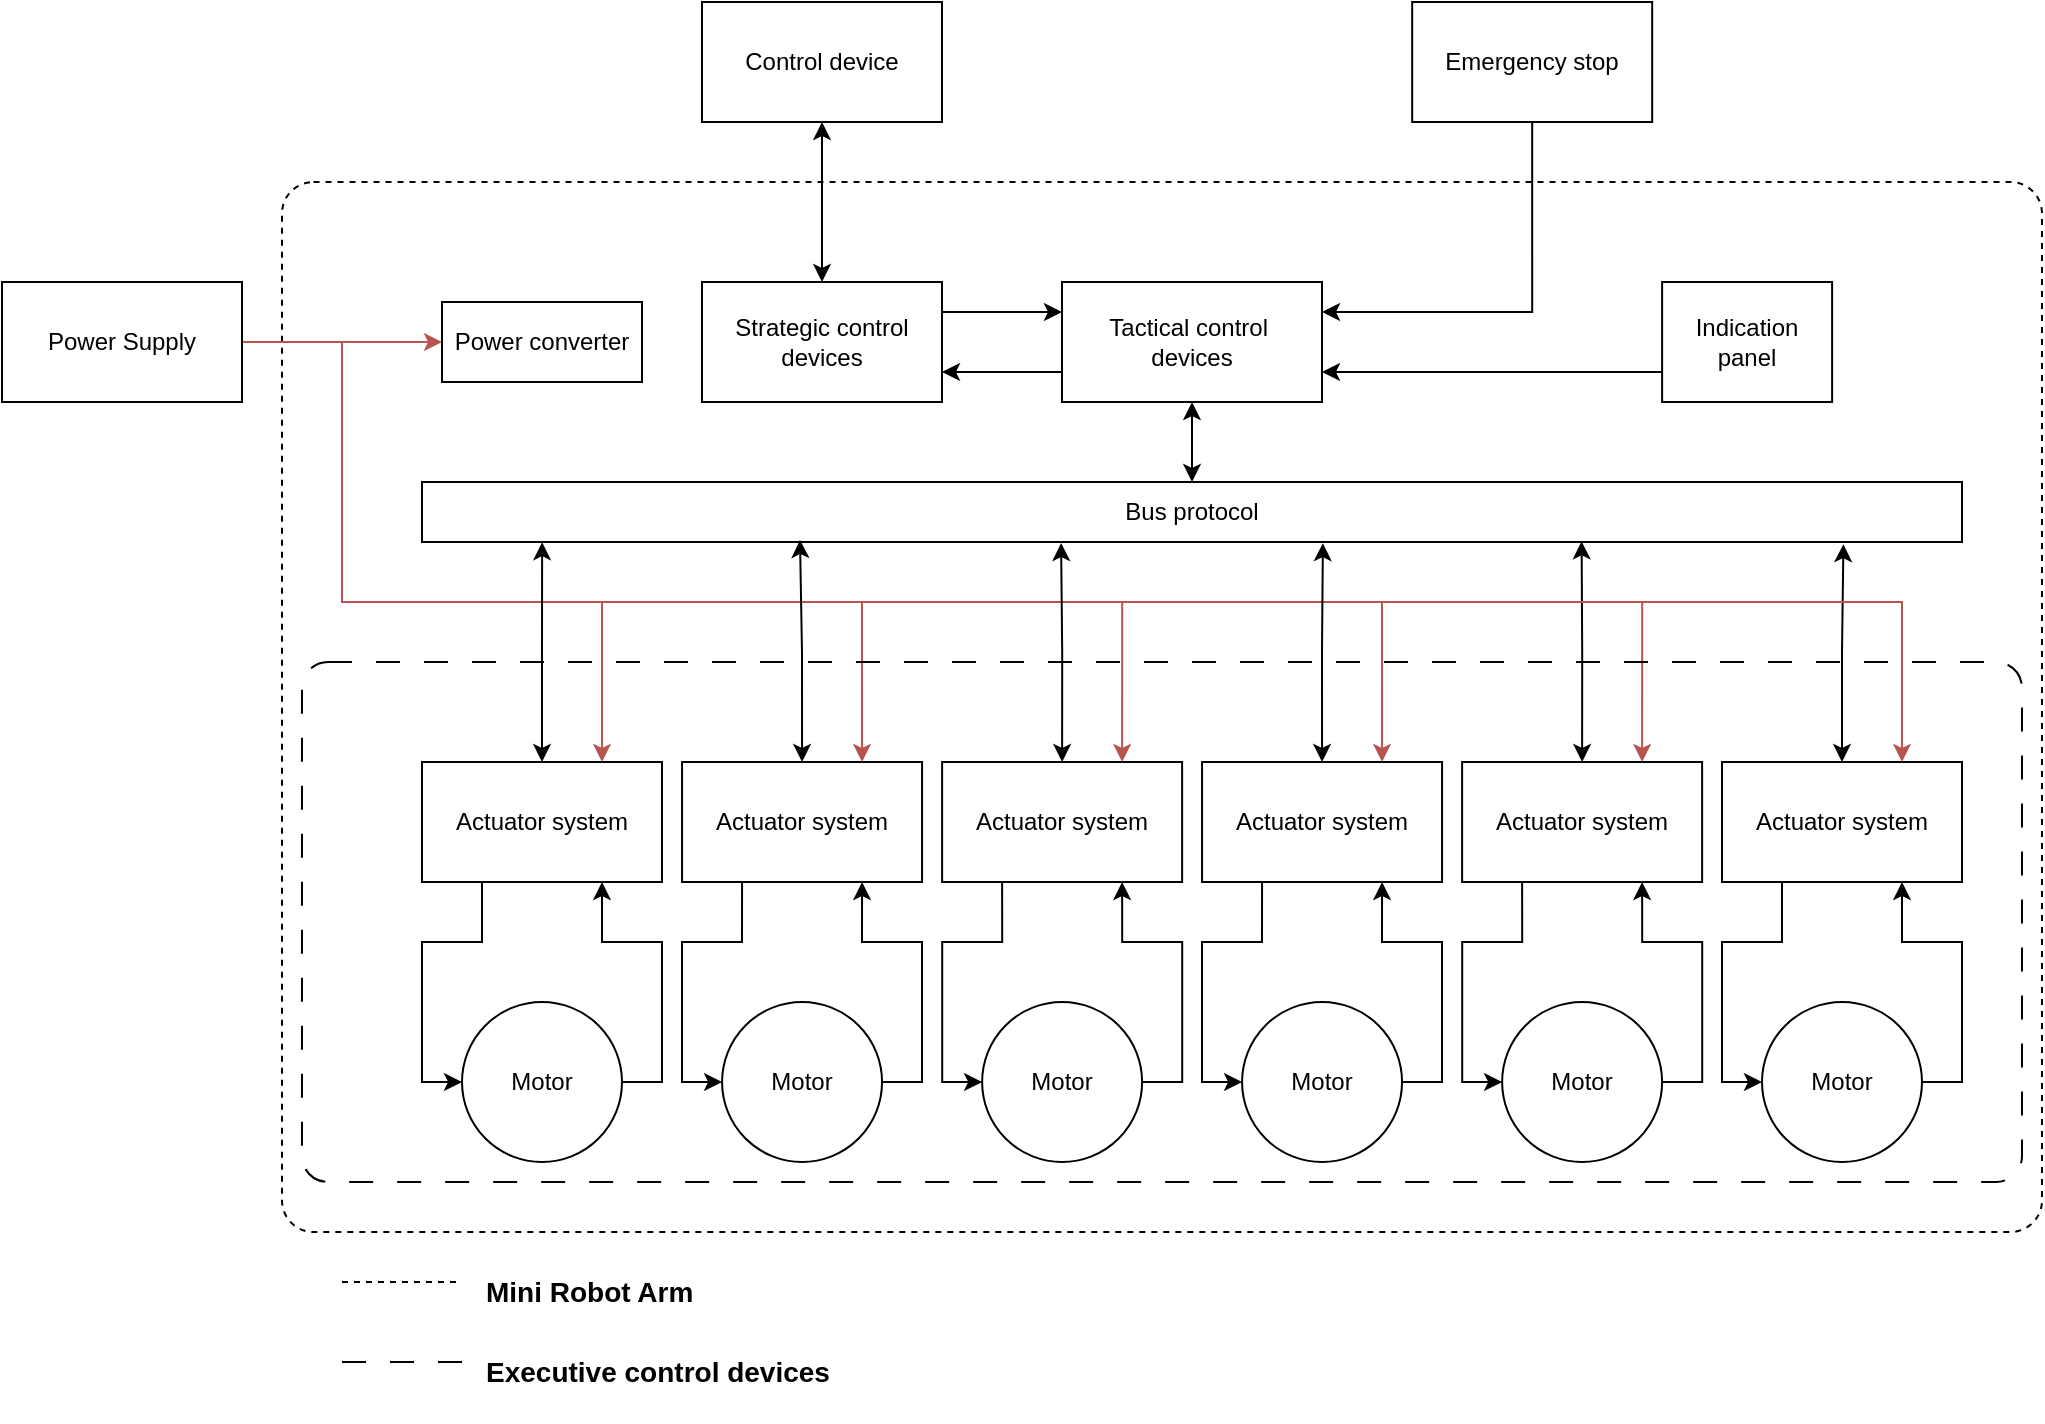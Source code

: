 <mxfile version="22.1.19" type="github">
  <diagram name="Page-1" id="clxEMwsv4-gXJVvuC8Vo">
    <mxGraphModel dx="1195" dy="635" grid="1" gridSize="10" guides="1" tooltips="1" connect="1" arrows="1" fold="1" page="1" pageScale="1" pageWidth="850" pageHeight="1100" math="0" shadow="0">
      <root>
        <mxCell id="0" />
        <mxCell id="1" parent="0" />
        <mxCell id="GHb1S6WIt9s_oIQN8Uci-96" value="" style="rounded=1;whiteSpace=wrap;html=1;fillColor=none;dashed=1;glass=0;arcSize=3;" parent="1" vertex="1">
          <mxGeometry x="470" y="110" width="880" height="525" as="geometry" />
        </mxCell>
        <mxCell id="GHb1S6WIt9s_oIQN8Uci-3" style="edgeStyle=orthogonalEdgeStyle;rounded=0;orthogonalLoop=1;jettySize=auto;html=1;exitX=0;exitY=0.75;exitDx=0;exitDy=0;entryX=1;entryY=0.75;entryDx=0;entryDy=0;" parent="1" source="GHb1S6WIt9s_oIQN8Uci-4" target="GHb1S6WIt9s_oIQN8Uci-7" edge="1">
          <mxGeometry relative="1" as="geometry" />
        </mxCell>
        <mxCell id="GHb1S6WIt9s_oIQN8Uci-81" style="edgeStyle=orthogonalEdgeStyle;rounded=0;orthogonalLoop=1;jettySize=auto;html=1;exitX=0.5;exitY=1;exitDx=0;exitDy=0;startArrow=classic;startFill=1;" parent="1" source="GHb1S6WIt9s_oIQN8Uci-4" target="GHb1S6WIt9s_oIQN8Uci-66" edge="1">
          <mxGeometry relative="1" as="geometry" />
        </mxCell>
        <mxCell id="GHb1S6WIt9s_oIQN8Uci-87" style="edgeStyle=orthogonalEdgeStyle;rounded=0;orthogonalLoop=1;jettySize=auto;html=1;exitX=1;exitY=0.25;exitDx=0;exitDy=0;entryX=0.5;entryY=1;entryDx=0;entryDy=0;startArrow=classic;startFill=1;endArrow=none;endFill=0;" parent="1" source="GHb1S6WIt9s_oIQN8Uci-4" target="GHb1S6WIt9s_oIQN8Uci-82" edge="1">
          <mxGeometry relative="1" as="geometry">
            <mxPoint x="1020" y="190" as="targetPoint" />
          </mxGeometry>
        </mxCell>
        <mxCell id="GHb1S6WIt9s_oIQN8Uci-4" value="&lt;div&gt;Tactical control&amp;nbsp;&lt;/div&gt;&lt;div&gt;devices&lt;/div&gt;" style="rounded=0;whiteSpace=wrap;html=1;" parent="1" vertex="1">
          <mxGeometry x="860" y="160" width="130" height="60" as="geometry" />
        </mxCell>
        <mxCell id="GHb1S6WIt9s_oIQN8Uci-100" style="edgeStyle=orthogonalEdgeStyle;rounded=0;orthogonalLoop=1;jettySize=auto;html=1;exitX=0;exitY=0.75;exitDx=0;exitDy=0;entryX=1;entryY=0.75;entryDx=0;entryDy=0;" parent="1" source="GHb1S6WIt9s_oIQN8Uci-5" target="GHb1S6WIt9s_oIQN8Uci-4" edge="1">
          <mxGeometry relative="1" as="geometry" />
        </mxCell>
        <mxCell id="GHb1S6WIt9s_oIQN8Uci-5" value="Indication panel" style="rounded=0;whiteSpace=wrap;html=1;" parent="1" vertex="1">
          <mxGeometry x="1160.06" y="160" width="85" height="60" as="geometry" />
        </mxCell>
        <mxCell id="GHb1S6WIt9s_oIQN8Uci-6" style="edgeStyle=orthogonalEdgeStyle;rounded=0;orthogonalLoop=1;jettySize=auto;html=1;exitX=1;exitY=0.25;exitDx=0;exitDy=0;entryX=0;entryY=0.25;entryDx=0;entryDy=0;" parent="1" source="GHb1S6WIt9s_oIQN8Uci-7" target="GHb1S6WIt9s_oIQN8Uci-4" edge="1">
          <mxGeometry relative="1" as="geometry" />
        </mxCell>
        <mxCell id="GHb1S6WIt9s_oIQN8Uci-7" value="Strategic control devices" style="rounded=0;whiteSpace=wrap;html=1;" parent="1" vertex="1">
          <mxGeometry x="680" y="160" width="120" height="60" as="geometry" />
        </mxCell>
        <mxCell id="GHb1S6WIt9s_oIQN8Uci-11" style="edgeStyle=orthogonalEdgeStyle;rounded=0;orthogonalLoop=1;jettySize=auto;html=1;exitX=0.25;exitY=1;exitDx=0;exitDy=0;entryX=0;entryY=0.5;entryDx=0;entryDy=0;" parent="1" source="GHb1S6WIt9s_oIQN8Uci-9" target="GHb1S6WIt9s_oIQN8Uci-10" edge="1">
          <mxGeometry relative="1" as="geometry" />
        </mxCell>
        <mxCell id="GHb1S6WIt9s_oIQN8Uci-9" value="Actuator system" style="rounded=0;whiteSpace=wrap;html=1;" parent="1" vertex="1">
          <mxGeometry x="540" y="400" width="120" height="60" as="geometry" />
        </mxCell>
        <mxCell id="GHb1S6WIt9s_oIQN8Uci-12" style="edgeStyle=orthogonalEdgeStyle;rounded=0;orthogonalLoop=1;jettySize=auto;html=1;exitX=1;exitY=0.5;exitDx=0;exitDy=0;entryX=0.75;entryY=1;entryDx=0;entryDy=0;" parent="1" source="GHb1S6WIt9s_oIQN8Uci-10" target="GHb1S6WIt9s_oIQN8Uci-9" edge="1">
          <mxGeometry relative="1" as="geometry" />
        </mxCell>
        <mxCell id="GHb1S6WIt9s_oIQN8Uci-10" value="Motor" style="ellipse;whiteSpace=wrap;html=1;aspect=fixed;" parent="1" vertex="1">
          <mxGeometry x="560" y="520" width="80" height="80" as="geometry" />
        </mxCell>
        <mxCell id="GHb1S6WIt9s_oIQN8Uci-17" style="edgeStyle=orthogonalEdgeStyle;rounded=0;orthogonalLoop=1;jettySize=auto;html=1;exitX=0.25;exitY=1;exitDx=0;exitDy=0;entryX=0;entryY=0.5;entryDx=0;entryDy=0;" parent="1" source="GHb1S6WIt9s_oIQN8Uci-18" target="GHb1S6WIt9s_oIQN8Uci-20" edge="1">
          <mxGeometry relative="1" as="geometry" />
        </mxCell>
        <mxCell id="GHb1S6WIt9s_oIQN8Uci-18" value="Actuator system" style="rounded=0;whiteSpace=wrap;html=1;" parent="1" vertex="1">
          <mxGeometry x="670.03" y="400" width="120" height="60" as="geometry" />
        </mxCell>
        <mxCell id="GHb1S6WIt9s_oIQN8Uci-19" style="edgeStyle=orthogonalEdgeStyle;rounded=0;orthogonalLoop=1;jettySize=auto;html=1;exitX=1;exitY=0.5;exitDx=0;exitDy=0;entryX=0.75;entryY=1;entryDx=0;entryDy=0;" parent="1" source="GHb1S6WIt9s_oIQN8Uci-20" target="GHb1S6WIt9s_oIQN8Uci-18" edge="1">
          <mxGeometry relative="1" as="geometry" />
        </mxCell>
        <mxCell id="GHb1S6WIt9s_oIQN8Uci-20" value="Motor" style="ellipse;whiteSpace=wrap;html=1;aspect=fixed;" parent="1" vertex="1">
          <mxGeometry x="690.03" y="520" width="80" height="80" as="geometry" />
        </mxCell>
        <mxCell id="GHb1S6WIt9s_oIQN8Uci-21" style="edgeStyle=orthogonalEdgeStyle;rounded=0;orthogonalLoop=1;jettySize=auto;html=1;exitX=0.25;exitY=1;exitDx=0;exitDy=0;entryX=0;entryY=0.5;entryDx=0;entryDy=0;" parent="1" source="GHb1S6WIt9s_oIQN8Uci-22" target="GHb1S6WIt9s_oIQN8Uci-24" edge="1">
          <mxGeometry relative="1" as="geometry" />
        </mxCell>
        <mxCell id="GHb1S6WIt9s_oIQN8Uci-22" value="Actuator system" style="rounded=0;whiteSpace=wrap;html=1;" parent="1" vertex="1">
          <mxGeometry x="800.06" y="400" width="120" height="60" as="geometry" />
        </mxCell>
        <mxCell id="GHb1S6WIt9s_oIQN8Uci-23" style="edgeStyle=orthogonalEdgeStyle;rounded=0;orthogonalLoop=1;jettySize=auto;html=1;exitX=1;exitY=0.5;exitDx=0;exitDy=0;entryX=0.75;entryY=1;entryDx=0;entryDy=0;" parent="1" source="GHb1S6WIt9s_oIQN8Uci-24" target="GHb1S6WIt9s_oIQN8Uci-22" edge="1">
          <mxGeometry relative="1" as="geometry" />
        </mxCell>
        <mxCell id="GHb1S6WIt9s_oIQN8Uci-24" value="Motor" style="ellipse;whiteSpace=wrap;html=1;aspect=fixed;" parent="1" vertex="1">
          <mxGeometry x="820.06" y="520" width="80" height="80" as="geometry" />
        </mxCell>
        <mxCell id="GHb1S6WIt9s_oIQN8Uci-46" style="edgeStyle=orthogonalEdgeStyle;rounded=0;orthogonalLoop=1;jettySize=auto;html=1;exitX=0.25;exitY=1;exitDx=0;exitDy=0;entryX=0;entryY=0.5;entryDx=0;entryDy=0;" parent="1" source="GHb1S6WIt9s_oIQN8Uci-47" target="GHb1S6WIt9s_oIQN8Uci-49" edge="1">
          <mxGeometry relative="1" as="geometry" />
        </mxCell>
        <mxCell id="GHb1S6WIt9s_oIQN8Uci-47" value="Actuator system" style="rounded=0;whiteSpace=wrap;html=1;" parent="1" vertex="1">
          <mxGeometry x="930.03" y="400" width="120" height="60" as="geometry" />
        </mxCell>
        <mxCell id="GHb1S6WIt9s_oIQN8Uci-48" style="edgeStyle=orthogonalEdgeStyle;rounded=0;orthogonalLoop=1;jettySize=auto;html=1;exitX=1;exitY=0.5;exitDx=0;exitDy=0;entryX=0.75;entryY=1;entryDx=0;entryDy=0;" parent="1" source="GHb1S6WIt9s_oIQN8Uci-49" target="GHb1S6WIt9s_oIQN8Uci-47" edge="1">
          <mxGeometry relative="1" as="geometry" />
        </mxCell>
        <mxCell id="GHb1S6WIt9s_oIQN8Uci-49" value="Motor" style="ellipse;whiteSpace=wrap;html=1;aspect=fixed;" parent="1" vertex="1">
          <mxGeometry x="950.03" y="520" width="80" height="80" as="geometry" />
        </mxCell>
        <mxCell id="GHb1S6WIt9s_oIQN8Uci-50" style="edgeStyle=orthogonalEdgeStyle;rounded=0;orthogonalLoop=1;jettySize=auto;html=1;exitX=0.25;exitY=1;exitDx=0;exitDy=0;entryX=0;entryY=0.5;entryDx=0;entryDy=0;" parent="1" source="GHb1S6WIt9s_oIQN8Uci-51" target="GHb1S6WIt9s_oIQN8Uci-53" edge="1">
          <mxGeometry relative="1" as="geometry" />
        </mxCell>
        <mxCell id="GHb1S6WIt9s_oIQN8Uci-73" style="edgeStyle=orthogonalEdgeStyle;rounded=0;orthogonalLoop=1;jettySize=auto;html=1;exitX=0.5;exitY=0;exitDx=0;exitDy=0;entryX=0.753;entryY=0.989;entryDx=0;entryDy=0;entryPerimeter=0;startArrow=classic;startFill=1;" parent="1" source="GHb1S6WIt9s_oIQN8Uci-51" target="GHb1S6WIt9s_oIQN8Uci-66" edge="1">
          <mxGeometry relative="1" as="geometry">
            <mxPoint x="1120" y="290" as="targetPoint" />
          </mxGeometry>
        </mxCell>
        <mxCell id="GHb1S6WIt9s_oIQN8Uci-51" value="Actuator system" style="rounded=0;whiteSpace=wrap;html=1;" parent="1" vertex="1">
          <mxGeometry x="1060.06" y="400" width="120" height="60" as="geometry" />
        </mxCell>
        <mxCell id="GHb1S6WIt9s_oIQN8Uci-52" style="edgeStyle=orthogonalEdgeStyle;rounded=0;orthogonalLoop=1;jettySize=auto;html=1;exitX=1;exitY=0.5;exitDx=0;exitDy=0;entryX=0.75;entryY=1;entryDx=0;entryDy=0;" parent="1" source="GHb1S6WIt9s_oIQN8Uci-53" target="GHb1S6WIt9s_oIQN8Uci-51" edge="1">
          <mxGeometry relative="1" as="geometry" />
        </mxCell>
        <mxCell id="GHb1S6WIt9s_oIQN8Uci-53" value="Motor" style="ellipse;whiteSpace=wrap;html=1;aspect=fixed;" parent="1" vertex="1">
          <mxGeometry x="1080.06" y="520" width="80" height="80" as="geometry" />
        </mxCell>
        <mxCell id="GHb1S6WIt9s_oIQN8Uci-54" style="edgeStyle=orthogonalEdgeStyle;rounded=0;orthogonalLoop=1;jettySize=auto;html=1;exitX=0.25;exitY=1;exitDx=0;exitDy=0;entryX=0;entryY=0.5;entryDx=0;entryDy=0;" parent="1" source="GHb1S6WIt9s_oIQN8Uci-55" target="GHb1S6WIt9s_oIQN8Uci-57" edge="1">
          <mxGeometry relative="1" as="geometry" />
        </mxCell>
        <mxCell id="GHb1S6WIt9s_oIQN8Uci-74" style="edgeStyle=orthogonalEdgeStyle;rounded=0;orthogonalLoop=1;jettySize=auto;html=1;exitX=0.5;exitY=0;exitDx=0;exitDy=0;entryX=0.923;entryY=1.037;entryDx=0;entryDy=0;entryPerimeter=0;startArrow=classic;startFill=1;" parent="1" source="GHb1S6WIt9s_oIQN8Uci-55" target="GHb1S6WIt9s_oIQN8Uci-66" edge="1">
          <mxGeometry relative="1" as="geometry">
            <mxPoint x="1249.577" y="375.5" as="targetPoint" />
          </mxGeometry>
        </mxCell>
        <mxCell id="GHb1S6WIt9s_oIQN8Uci-55" value="Actuator system" style="rounded=0;whiteSpace=wrap;html=1;" parent="1" vertex="1">
          <mxGeometry x="1190" y="400" width="120" height="60" as="geometry" />
        </mxCell>
        <mxCell id="GHb1S6WIt9s_oIQN8Uci-56" style="edgeStyle=orthogonalEdgeStyle;rounded=0;orthogonalLoop=1;jettySize=auto;html=1;exitX=1;exitY=0.5;exitDx=0;exitDy=0;entryX=0.75;entryY=1;entryDx=0;entryDy=0;" parent="1" source="GHb1S6WIt9s_oIQN8Uci-57" target="GHb1S6WIt9s_oIQN8Uci-55" edge="1">
          <mxGeometry relative="1" as="geometry" />
        </mxCell>
        <mxCell id="GHb1S6WIt9s_oIQN8Uci-57" value="Motor" style="ellipse;whiteSpace=wrap;html=1;aspect=fixed;" parent="1" vertex="1">
          <mxGeometry x="1210" y="520" width="80" height="80" as="geometry" />
        </mxCell>
        <mxCell id="GHb1S6WIt9s_oIQN8Uci-61" value="&amp;nbsp;" style="text;whiteSpace=wrap;html=1;" parent="1" vertex="1">
          <mxGeometry x="550" y="310" width="40" height="40" as="geometry" />
        </mxCell>
        <mxCell id="GHb1S6WIt9s_oIQN8Uci-63" style="edgeStyle=orthogonalEdgeStyle;rounded=0;orthogonalLoop=1;jettySize=auto;html=1;exitX=1;exitY=0.5;exitDx=0;exitDy=0;entryX=0;entryY=0.5;entryDx=0;entryDy=0;fillColor=#f8cecc;strokeColor=#b85450;" parent="1" source="GHb1S6WIt9s_oIQN8Uci-62" target="GHb1S6WIt9s_oIQN8Uci-65" edge="1">
          <mxGeometry relative="1" as="geometry">
            <mxPoint x="570" y="190" as="targetPoint" />
            <Array as="points">
              <mxPoint x="510" y="190" />
              <mxPoint x="510" y="190" />
            </Array>
          </mxGeometry>
        </mxCell>
        <mxCell id="GHb1S6WIt9s_oIQN8Uci-75" style="edgeStyle=orthogonalEdgeStyle;rounded=0;orthogonalLoop=1;jettySize=auto;html=1;exitX=1;exitY=0.5;exitDx=0;exitDy=0;entryX=0.75;entryY=0;entryDx=0;entryDy=0;fillColor=#f8cecc;strokeColor=#b85450;" parent="1" source="GHb1S6WIt9s_oIQN8Uci-62" target="GHb1S6WIt9s_oIQN8Uci-9" edge="1">
          <mxGeometry relative="1" as="geometry">
            <Array as="points">
              <mxPoint x="500" y="190" />
              <mxPoint x="500" y="320" />
              <mxPoint x="630" y="320" />
            </Array>
          </mxGeometry>
        </mxCell>
        <mxCell id="GHb1S6WIt9s_oIQN8Uci-76" style="edgeStyle=orthogonalEdgeStyle;rounded=0;orthogonalLoop=1;jettySize=auto;html=1;exitX=1;exitY=0.5;exitDx=0;exitDy=0;entryX=0.75;entryY=0;entryDx=0;entryDy=0;fillColor=#f8cecc;strokeColor=#b85450;" parent="1" source="GHb1S6WIt9s_oIQN8Uci-62" target="GHb1S6WIt9s_oIQN8Uci-18" edge="1">
          <mxGeometry relative="1" as="geometry">
            <Array as="points">
              <mxPoint x="500" y="190" />
              <mxPoint x="500" y="320" />
              <mxPoint x="760" y="320" />
            </Array>
          </mxGeometry>
        </mxCell>
        <mxCell id="GHb1S6WIt9s_oIQN8Uci-77" style="edgeStyle=orthogonalEdgeStyle;rounded=0;orthogonalLoop=1;jettySize=auto;html=1;exitX=1;exitY=0.5;exitDx=0;exitDy=0;entryX=0.75;entryY=0;entryDx=0;entryDy=0;fillColor=#f8cecc;strokeColor=#b85450;" parent="1" source="GHb1S6WIt9s_oIQN8Uci-62" target="GHb1S6WIt9s_oIQN8Uci-22" edge="1">
          <mxGeometry relative="1" as="geometry">
            <Array as="points">
              <mxPoint x="500" y="190" />
              <mxPoint x="500" y="320" />
              <mxPoint x="890" y="320" />
            </Array>
          </mxGeometry>
        </mxCell>
        <mxCell id="GHb1S6WIt9s_oIQN8Uci-78" style="edgeStyle=orthogonalEdgeStyle;rounded=0;orthogonalLoop=1;jettySize=auto;html=1;exitX=1;exitY=0.5;exitDx=0;exitDy=0;entryX=0.75;entryY=0;entryDx=0;entryDy=0;fillColor=#f8cecc;strokeColor=#b85450;" parent="1" source="GHb1S6WIt9s_oIQN8Uci-62" target="GHb1S6WIt9s_oIQN8Uci-47" edge="1">
          <mxGeometry relative="1" as="geometry">
            <Array as="points">
              <mxPoint x="500" y="190" />
              <mxPoint x="500" y="320" />
              <mxPoint x="1020" y="320" />
            </Array>
          </mxGeometry>
        </mxCell>
        <mxCell id="GHb1S6WIt9s_oIQN8Uci-79" style="edgeStyle=orthogonalEdgeStyle;rounded=0;orthogonalLoop=1;jettySize=auto;html=1;exitX=1;exitY=0.5;exitDx=0;exitDy=0;entryX=0.75;entryY=0;entryDx=0;entryDy=0;fillColor=#f8cecc;strokeColor=#b85450;" parent="1" source="GHb1S6WIt9s_oIQN8Uci-62" target="GHb1S6WIt9s_oIQN8Uci-51" edge="1">
          <mxGeometry relative="1" as="geometry">
            <Array as="points">
              <mxPoint x="500" y="190" />
              <mxPoint x="500" y="320" />
              <mxPoint x="1150" y="320" />
            </Array>
          </mxGeometry>
        </mxCell>
        <mxCell id="GHb1S6WIt9s_oIQN8Uci-80" style="edgeStyle=orthogonalEdgeStyle;rounded=0;orthogonalLoop=1;jettySize=auto;html=1;exitX=1;exitY=0.5;exitDx=0;exitDy=0;entryX=0.75;entryY=0;entryDx=0;entryDy=0;fillColor=#f8cecc;strokeColor=#b85450;" parent="1" source="GHb1S6WIt9s_oIQN8Uci-62" target="GHb1S6WIt9s_oIQN8Uci-55" edge="1">
          <mxGeometry relative="1" as="geometry">
            <Array as="points">
              <mxPoint x="500" y="190" />
              <mxPoint x="500" y="320" />
              <mxPoint x="1280" y="320" />
            </Array>
          </mxGeometry>
        </mxCell>
        <mxCell id="GHb1S6WIt9s_oIQN8Uci-62" value="Power Supply" style="rounded=0;whiteSpace=wrap;html=1;" parent="1" vertex="1">
          <mxGeometry x="330" y="160" width="120" height="60" as="geometry" />
        </mxCell>
        <mxCell id="GHb1S6WIt9s_oIQN8Uci-65" value="Power converter" style="rounded=0;whiteSpace=wrap;html=1;" parent="1" vertex="1">
          <mxGeometry x="550" y="170" width="100" height="40" as="geometry" />
        </mxCell>
        <mxCell id="GHb1S6WIt9s_oIQN8Uci-66" value="Bus protocol" style="rounded=0;whiteSpace=wrap;html=1;" parent="1" vertex="1">
          <mxGeometry x="540" y="260" width="770" height="30" as="geometry" />
        </mxCell>
        <mxCell id="GHb1S6WIt9s_oIQN8Uci-68" style="edgeStyle=orthogonalEdgeStyle;rounded=0;orthogonalLoop=1;jettySize=auto;html=1;exitX=0.5;exitY=0;exitDx=0;exitDy=0;entryX=0.078;entryY=1.003;entryDx=0;entryDy=0;entryPerimeter=0;startArrow=classic;startFill=1;" parent="1" source="GHb1S6WIt9s_oIQN8Uci-9" target="GHb1S6WIt9s_oIQN8Uci-66" edge="1">
          <mxGeometry relative="1" as="geometry" />
        </mxCell>
        <mxCell id="GHb1S6WIt9s_oIQN8Uci-69" style="edgeStyle=orthogonalEdgeStyle;rounded=0;orthogonalLoop=1;jettySize=auto;html=1;exitX=0.5;exitY=0;exitDx=0;exitDy=0;startArrow=classic;startFill=1;" parent="1" source="GHb1S6WIt9s_oIQN8Uci-18" edge="1">
          <mxGeometry relative="1" as="geometry">
            <mxPoint x="729" y="289" as="targetPoint" />
          </mxGeometry>
        </mxCell>
        <mxCell id="GHb1S6WIt9s_oIQN8Uci-70" style="edgeStyle=orthogonalEdgeStyle;rounded=0;orthogonalLoop=1;jettySize=auto;html=1;exitX=0.5;exitY=0;exitDx=0;exitDy=0;entryX=0.415;entryY=1.017;entryDx=0;entryDy=0;entryPerimeter=0;startArrow=classic;startFill=1;" parent="1" source="GHb1S6WIt9s_oIQN8Uci-22" target="GHb1S6WIt9s_oIQN8Uci-66" edge="1">
          <mxGeometry relative="1" as="geometry">
            <mxPoint x="860" y="376" as="targetPoint" />
          </mxGeometry>
        </mxCell>
        <mxCell id="GHb1S6WIt9s_oIQN8Uci-71" style="edgeStyle=orthogonalEdgeStyle;rounded=0;orthogonalLoop=1;jettySize=auto;html=1;exitX=0.5;exitY=0;exitDx=0;exitDy=0;entryX=0.585;entryY=1.019;entryDx=0;entryDy=0;entryPerimeter=0;startArrow=classic;startFill=1;" parent="1" source="GHb1S6WIt9s_oIQN8Uci-47" target="GHb1S6WIt9s_oIQN8Uci-66" edge="1">
          <mxGeometry relative="1" as="geometry" />
        </mxCell>
        <mxCell id="GHb1S6WIt9s_oIQN8Uci-72" value="&amp;nbsp;" style="text;whiteSpace=wrap;html=1;" parent="1" vertex="1">
          <mxGeometry x="900" y="380" width="40" height="40" as="geometry" />
        </mxCell>
        <mxCell id="GHb1S6WIt9s_oIQN8Uci-82" value="Emergency stop" style="rounded=0;whiteSpace=wrap;html=1;" parent="1" vertex="1">
          <mxGeometry x="1035.09" y="20" width="120" height="60" as="geometry" />
        </mxCell>
        <mxCell id="GHb1S6WIt9s_oIQN8Uci-103" style="edgeStyle=orthogonalEdgeStyle;rounded=0;orthogonalLoop=1;jettySize=auto;html=1;exitX=0.5;exitY=1;exitDx=0;exitDy=0;startArrow=classic;startFill=1;" parent="1" source="GHb1S6WIt9s_oIQN8Uci-102" target="GHb1S6WIt9s_oIQN8Uci-7" edge="1">
          <mxGeometry relative="1" as="geometry" />
        </mxCell>
        <mxCell id="GHb1S6WIt9s_oIQN8Uci-102" value="Control device" style="rounded=0;whiteSpace=wrap;html=1;" parent="1" vertex="1">
          <mxGeometry x="680" y="20" width="120" height="60" as="geometry" />
        </mxCell>
        <mxCell id="zjS7LISIj2NBmfZDwGwE-1" value="" style="rounded=1;whiteSpace=wrap;html=1;fillColor=none;arcSize=5;dashed=1;dashPattern=12 12;" vertex="1" parent="1">
          <mxGeometry x="480" y="350" width="860" height="260" as="geometry" />
        </mxCell>
        <mxCell id="zjS7LISIj2NBmfZDwGwE-2" value="Executive control devices" style="text;whiteSpace=wrap;align=left;fontSize=14;fontStyle=1" vertex="1" parent="1">
          <mxGeometry x="570" y="690" width="190" height="40" as="geometry" />
        </mxCell>
        <mxCell id="zjS7LISIj2NBmfZDwGwE-3" value="Mini Robot Arm" style="text;html=1;strokeColor=none;fillColor=none;align=left;verticalAlign=middle;whiteSpace=wrap;rounded=0;fontSize=14;fontStyle=1" vertex="1" parent="1">
          <mxGeometry x="570.03" y="650" width="120" height="30" as="geometry" />
        </mxCell>
        <mxCell id="zjS7LISIj2NBmfZDwGwE-4" value="" style="endArrow=none;dashed=1;html=1;rounded=0;" edge="1" parent="1">
          <mxGeometry width="50" height="50" relative="1" as="geometry">
            <mxPoint x="500" y="660" as="sourcePoint" />
            <mxPoint x="560" y="660" as="targetPoint" />
          </mxGeometry>
        </mxCell>
        <mxCell id="zjS7LISIj2NBmfZDwGwE-5" value="" style="endArrow=none;dashed=1;html=1;rounded=0;dashPattern=12 12;" edge="1" parent="1">
          <mxGeometry width="50" height="50" relative="1" as="geometry">
            <mxPoint x="500" y="700" as="sourcePoint" />
            <mxPoint x="560" y="700" as="targetPoint" />
          </mxGeometry>
        </mxCell>
      </root>
    </mxGraphModel>
  </diagram>
</mxfile>
